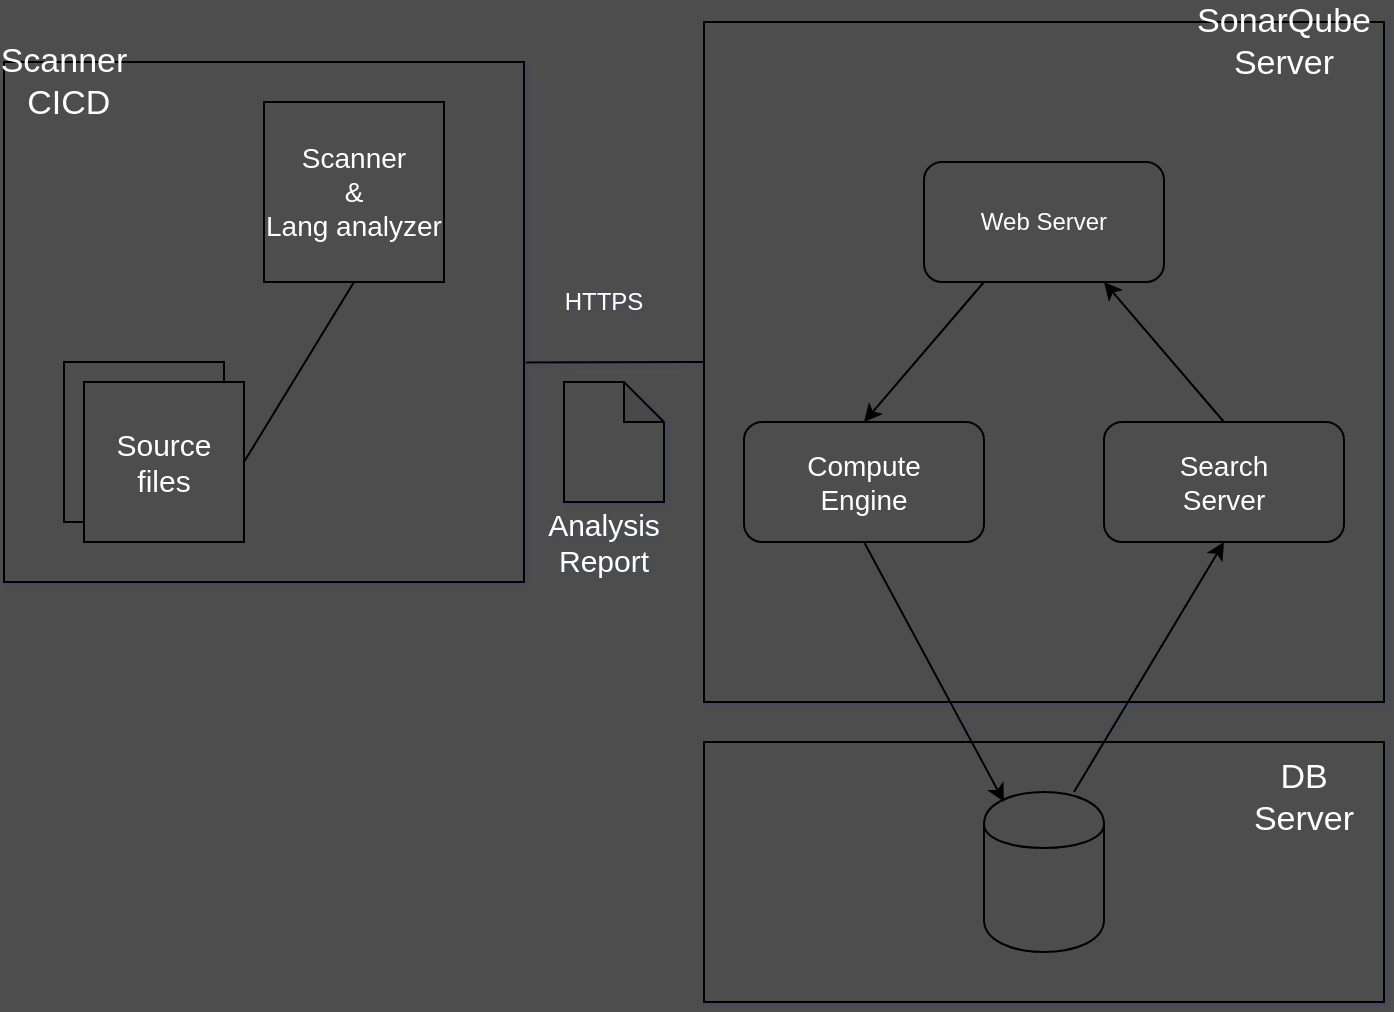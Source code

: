 <mxfile version="12.2.4" pages="1"><diagram id="czgreLzf9ZMVaW5amTci" name="Page-1"><mxGraphModel dx="1114" dy="445" grid="1" gridSize="10" guides="0" tooltips="1" connect="1" arrows="1" fold="1" page="1" pageScale="1" pageWidth="850" pageHeight="1100" background="#4d4d4d" math="0" shadow="1"><root><mxCell id="0"/><mxCell id="1" parent="0"/><mxCell id="2" value="" style="whiteSpace=wrap;html=1;aspect=fixed;strokeColor=#000000;fillColor=#4D4D4D;" parent="1" vertex="1"><mxGeometry x="20" y="30" width="260" height="260" as="geometry"/></mxCell><mxCell id="3" value="&lt;font style=&quot;font-size: 17px&quot; color=&quot;#ffffff&quot;&gt;Scanner&lt;br&gt;&amp;nbsp;CICD&lt;/font&gt;" style="text;html=1;align=center;verticalAlign=middle;whiteSpace=wrap;rounded=0;" parent="1" vertex="1"><mxGeometry x="30" y="30" width="40" height="20" as="geometry"/></mxCell><mxCell id="4" value="&lt;font style=&quot;font-size: 14px&quot; color=&quot;#ffffff&quot;&gt;Scanner&lt;br&gt;&amp;amp;&lt;br&gt;Lang analyzer&lt;/font&gt;" style="whiteSpace=wrap;html=1;aspect=fixed;fillColor=#4d4d4d;" parent="1" vertex="1"><mxGeometry x="150" y="50" width="90" height="90" as="geometry"/></mxCell><mxCell id="5" value="" style="whiteSpace=wrap;html=1;aspect=fixed;fillColor=#4d4d4d;" parent="1" vertex="1"><mxGeometry x="50" y="180" width="80" height="80" as="geometry"/></mxCell><mxCell id="7" value="&lt;font style=&quot;font-size: 15px&quot;&gt;&lt;font color=&quot;#ffffff&quot;&gt;Source&lt;br&gt;files&lt;/font&gt;&lt;br&gt;&lt;/font&gt;" style="whiteSpace=wrap;html=1;aspect=fixed;fillColor=#4d4d4d;" parent="1" vertex="1"><mxGeometry x="60" y="190" width="80" height="80" as="geometry"/></mxCell><mxCell id="8" value="" style="endArrow=none;html=1;entryX=0.5;entryY=1;entryDx=0;entryDy=0;exitX=1;exitY=0.5;exitDx=0;exitDy=0;" parent="1" source="7" target="4" edge="1"><mxGeometry width="50" height="50" relative="1" as="geometry"><mxPoint x="140" y="205" as="sourcePoint"/><mxPoint x="190" y="155" as="targetPoint"/></mxGeometry></mxCell><mxCell id="10" value="" style="whiteSpace=wrap;html=1;aspect=fixed;fillColor=#4d4d4d;" parent="1" vertex="1"><mxGeometry x="370" y="10" width="340" height="340" as="geometry"/></mxCell><mxCell id="11" value="&lt;font color=&quot;#ffffff&quot;&gt;HTTPS&lt;/font&gt;" style="text;html=1;strokeColor=none;fillColor=none;align=center;verticalAlign=middle;whiteSpace=wrap;rounded=0;" parent="1" vertex="1"><mxGeometry x="300" y="140" width="40" height="20" as="geometry"/></mxCell><mxCell id="14" value="&lt;font style=&quot;font-size: 15px&quot;&gt;&lt;font color=&quot;#ffffff&quot;&gt;Analysis&lt;br&gt;Report&lt;/font&gt;&lt;br&gt;&lt;/font&gt;" style="text;html=1;strokeColor=none;fillColor=none;align=center;verticalAlign=middle;whiteSpace=wrap;rounded=0;" parent="1" vertex="1"><mxGeometry x="300" y="260" width="40" height="20" as="geometry"/></mxCell><mxCell id="15" value="" style="endArrow=none;html=1;entryX=0;entryY=0.5;entryDx=0;entryDy=0;exitX=1.003;exitY=0.578;exitDx=0;exitDy=0;exitPerimeter=0;" parent="1" source="2" target="10" edge="1"><mxGeometry width="50" height="50" relative="1" as="geometry"><mxPoint x="280" y="175" as="sourcePoint"/><mxPoint x="330" y="125" as="targetPoint"/></mxGeometry></mxCell><mxCell id="16" value="&lt;font style=&quot;font-size: 17px&quot; color=&quot;#ffffff&quot;&gt;SonarQube&lt;br&gt;Server&lt;/font&gt;" style="text;html=1;strokeColor=none;fillColor=none;align=center;verticalAlign=middle;whiteSpace=wrap;rounded=0;" parent="1" vertex="1"><mxGeometry x="640" y="10" width="40" height="20" as="geometry"/></mxCell><mxCell id="17" value="&lt;font color=&quot;#ffffff&quot;&gt;Web Server&lt;/font&gt;" style="rounded=1;whiteSpace=wrap;html=1;fillColor=#4d4d4d;" parent="1" vertex="1"><mxGeometry x="480" y="80" width="120" height="60" as="geometry"/></mxCell><mxCell id="18" value="" style="rounded=1;whiteSpace=wrap;html=1;fillColor=#4d4d4d;" parent="1" vertex="1"><mxGeometry x="390" y="210" width="120" height="60" as="geometry"/></mxCell><mxCell id="19" value="" style="rounded=1;whiteSpace=wrap;html=1;fillColor=#4d4d4d;" parent="1" vertex="1"><mxGeometry x="570" y="210" width="120" height="60" as="geometry"/></mxCell><mxCell id="20" value="&lt;font style=&quot;font-size: 14px&quot; color=&quot;#ffffff&quot;&gt;Compute Engine&lt;/font&gt;" style="text;html=1;strokeColor=none;fillColor=none;align=center;verticalAlign=middle;whiteSpace=wrap;rounded=0;" parent="1" vertex="1"><mxGeometry x="430" y="230" width="40" height="20" as="geometry"/></mxCell><mxCell id="21" value="&lt;font style=&quot;font-size: 14px&quot; color=&quot;#ffffff&quot;&gt;Search Server&lt;/font&gt;" style="text;html=1;strokeColor=none;fillColor=none;align=center;verticalAlign=middle;whiteSpace=wrap;rounded=0;" parent="1" vertex="1"><mxGeometry x="605" y="230" width="50" height="20" as="geometry"/></mxCell><mxCell id="23" value="" style="endArrow=classic;html=1;entryX=0.5;entryY=0;entryDx=0;entryDy=0;exitX=0.25;exitY=1;exitDx=0;exitDy=0;" parent="1" source="17" target="18" edge="1"><mxGeometry width="50" height="50" relative="1" as="geometry"><mxPoint x="540" y="145" as="sourcePoint"/><mxPoint x="590" y="95" as="targetPoint"/></mxGeometry></mxCell><mxCell id="24" value="" style="endArrow=classic;html=1;entryX=0.75;entryY=1;entryDx=0;entryDy=0;" parent="1" target="17" edge="1"><mxGeometry width="50" height="50" relative="1" as="geometry"><mxPoint x="630" y="210" as="sourcePoint"/><mxPoint x="680" y="160" as="targetPoint"/></mxGeometry></mxCell><mxCell id="25" value="" style="rounded=0;whiteSpace=wrap;html=1;fillColor=#4d4d4d;" parent="1" vertex="1"><mxGeometry x="370" y="370" width="340" height="130" as="geometry"/></mxCell><mxCell id="26" value="" style="shape=cylinder;whiteSpace=wrap;html=1;boundedLbl=1;backgroundOutline=1;fillColor=#4d4d4d;" parent="1" vertex="1"><mxGeometry x="510" y="395" width="60" height="80" as="geometry"/></mxCell><mxCell id="27" value="&lt;font style=&quot;font-size: 17px&quot; color=&quot;#ffffff&quot;&gt;DB&lt;br&gt;Server&lt;/font&gt;" style="text;html=1;strokeColor=none;fillColor=none;align=center;verticalAlign=middle;whiteSpace=wrap;rounded=0;" parent="1" vertex="1"><mxGeometry x="650" y="385" width="40" height="25" as="geometry"/></mxCell><mxCell id="31" value="" style="endArrow=classic;html=1;entryX=0.5;entryY=1;entryDx=0;entryDy=0;" parent="1" target="19" edge="1"><mxGeometry width="50" height="50" relative="1" as="geometry"><mxPoint x="555" y="395" as="sourcePoint"/><mxPoint x="605" y="345" as="targetPoint"/></mxGeometry></mxCell><mxCell id="32" value="" style="endArrow=classic;html=1;" parent="1" edge="1"><mxGeometry width="50" height="50" relative="1" as="geometry"><mxPoint x="450" y="270" as="sourcePoint"/><mxPoint x="520" y="400" as="targetPoint"/></mxGeometry></mxCell><mxCell id="35" value="" style="shape=note;whiteSpace=wrap;html=1;backgroundOutline=1;darkOpacity=0.05;size=20;fillColor=#4d4d4d;" parent="1" vertex="1"><mxGeometry x="300" y="190" width="50" height="60" as="geometry"/></mxCell></root></mxGraphModel></diagram></mxfile>